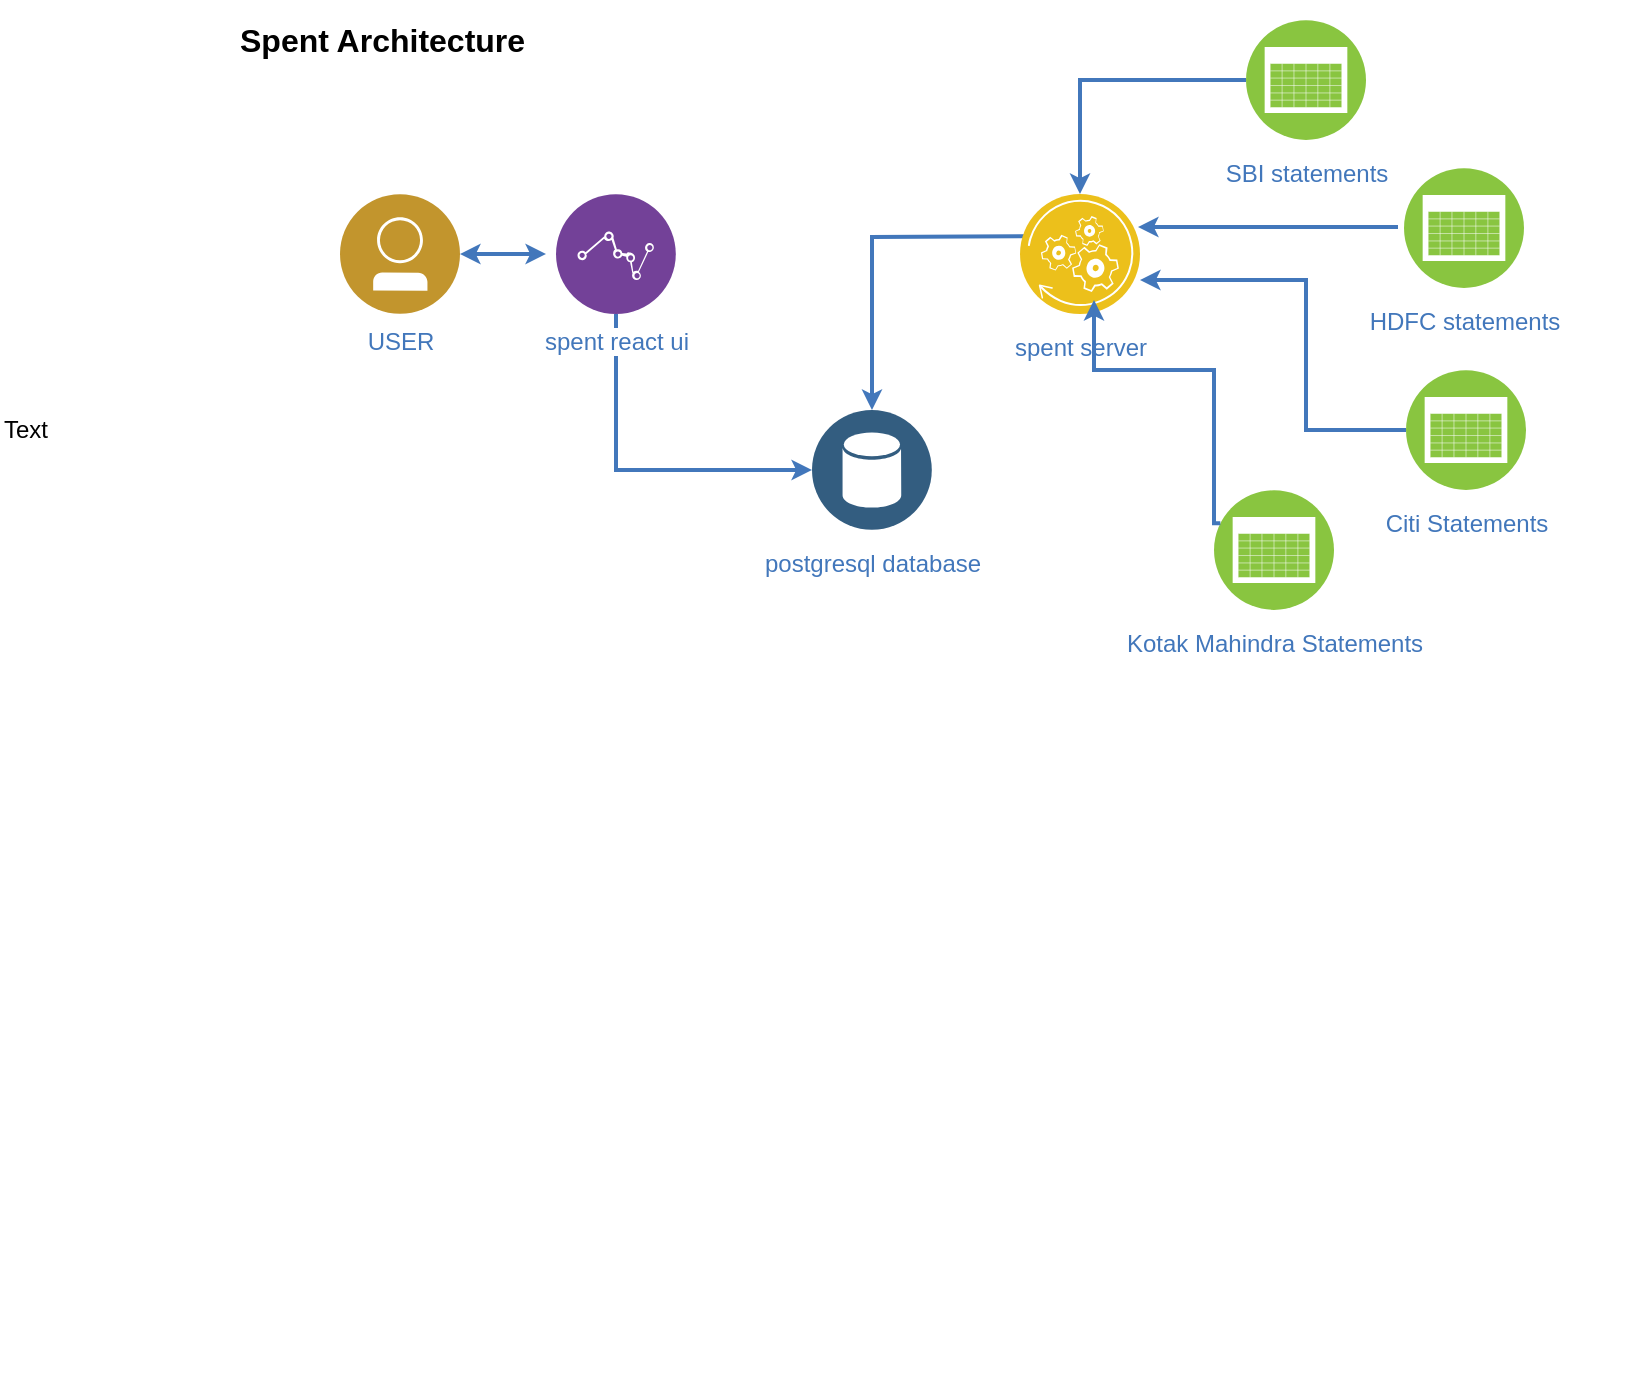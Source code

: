<mxfile version="10.6.8" type="device"><diagram id="2f404044-711c-603c-8f00-f6bb4c023d3c" name="Page-1"><mxGraphModel dx="875" dy="522" grid="1" gridSize="10" guides="1" tooltips="1" connect="1" arrows="1" fold="1" page="1" pageScale="1" pageWidth="1169" pageHeight="827" background="#ffffff" math="0" shadow="0"><root><mxCell id="0"/><mxCell id="1" parent="0"/><mxCell id="63" value="" style="swimlane;shadow=0;strokeColor=none;fillColor=#ffffff;fontColor=none;align=right;startSize=0;collapsible=0;noLabel=1;strokeWidth=3;swimlaneLine=0;" parent="1" vertex="1"><mxGeometry x="180" y="100" width="710" height="380" as="geometry"/></mxCell><mxCell id="242" style="edgeStyle=elbowEdgeStyle;rounded=0;elbow=vertical;html=1;exitX=0;exitY=0.5;entryX=0;entryY=0.5;labelBackgroundColor=#ffffff;startArrow=classic;startFill=1;startSize=4;endArrow=none;endFill=0;endSize=4;jettySize=auto;orthogonalLoop=1;strokeColor=#4277BB;strokeWidth=2;fontSize=12;fontColor=#4277BB;" parent="63" edge="1"><mxGeometry relative="1" as="geometry"><mxPoint x="220" y="690" as="sourcePoint"/><mxPoint x="220" y="690" as="targetPoint"/></mxGeometry></mxCell><mxCell id="279" style="edgeStyle=orthogonalEdgeStyle;rounded=0;html=1;labelBackgroundColor=#ffffff;startArrow=classic;startFill=1;startSize=4;endArrow=classic;endFill=1;endSize=4;jettySize=auto;orthogonalLoop=1;strokeColor=#4277BB;strokeWidth=2;fontSize=12;fontColor=#4277BB;" parent="63" source="243" edge="1"><mxGeometry relative="1" as="geometry"><mxPoint x="170" y="127" as="targetPoint"/></mxGeometry></mxCell><mxCell id="262" style="edgeStyle=orthogonalEdgeStyle;rounded=0;html=1;labelBackgroundColor=#ffffff;startArrow=none;startFill=0;startSize=4;endArrow=classic;endFill=1;endSize=4;jettySize=auto;orthogonalLoop=1;strokeColor=#4277BB;strokeWidth=2;fontSize=12;fontColor=#4277BB;verticalAlign=bottom;entryX=0.5;entryY=0;entryDx=0;entryDy=0;" parent="63" target="254" edge="1"><mxGeometry relative="1" as="geometry"><mxPoint x="437" y="118" as="sourcePoint"/><mxPoint x="437" y="226" as="targetPoint"/></mxGeometry></mxCell><mxCell id="270" style="edgeStyle=orthogonalEdgeStyle;rounded=0;html=1;labelBackgroundColor=#ffffff;startArrow=classic;startFill=1;startSize=4;endArrow=none;endFill=0;endSize=4;jettySize=auto;orthogonalLoop=1;strokeColor=#4277BB;strokeWidth=2;fontSize=12;fontColor=#4277BB;" parent="63" source="254" target="246" edge="1"><mxGeometry relative="1" as="geometry"><mxPoint x="255" y="176" as="targetPoint"/></mxGeometry></mxCell><mxCell id="102" value="&lt;font color=&quot;#000000&quot;&gt;Spent Architecture&lt;/font&gt;" style="text;html=1;align=left;verticalAlign=middle;fontColor=#4277BB;shadow=0;dashed=0;strokeColor=none;fillColor=none;labelBackgroundColor=none;fontStyle=1;fontSize=16;spacingLeft=5;" parent="63" vertex="1"><mxGeometry x="10" y="10" width="170" height="20" as="geometry"/></mxCell><mxCell id="243" value="USER" style="aspect=fixed;perimeter=ellipsePerimeter;html=1;align=center;shadow=0;dashed=0;image;image=img/lib/ibm/users/user.svg;labelBackgroundColor=#ffffff;strokeColor=#4277BB;strokeWidth=2;fillColor=none;gradientColor=none;fontSize=12;fontColor=#4277BB;" parent="63" vertex="1"><mxGeometry x="67" y="97.0" width="60" height="60" as="geometry"/></mxCell><mxCell id="246" value="spent react ui" style="aspect=fixed;perimeter=ellipsePerimeter;html=1;align=center;shadow=0;dashed=0;image;image=img/lib/ibm/analytics/data_repositories.svg;labelBackgroundColor=#ffffff;strokeColor=#4277BB;strokeWidth=2;fillColor=none;gradientColor=none;fontSize=12;fontColor=#4277BB;" parent="63" vertex="1"><mxGeometry x="175" y="97.0" width="60" height="60" as="geometry"/></mxCell><mxCell id="254" value="postgresql database" style="aspect=fixed;perimeter=ellipsePerimeter;html=1;align=center;shadow=0;dashed=0;image;image=img/lib/ibm/data/data_services.svg;labelBackgroundColor=#ffffff;strokeColor=#4277BB;strokeWidth=2;fillColor=none;gradientColor=none;fontSize=12;fontColor=#4277BB;spacingTop=3;" parent="63" vertex="1"><mxGeometry x="303" y="205" width="60" height="60" as="geometry"/></mxCell><mxCell id="RJO0gRaaNH-rRNTUzcK_-286" value="spent server" style="aspect=fixed;perimeter=ellipsePerimeter;html=1;align=center;shadow=0;dashed=0;fontColor=#4277BB;labelBackgroundColor=#ffffff;fontSize=12;spacingTop=3;image;image=img/lib/ibm/applications/api_polyglot_runtimes.svg;" vertex="1" parent="63"><mxGeometry x="407" y="97" width="60" height="60" as="geometry"/></mxCell><mxCell id="RJO0gRaaNH-rRNTUzcK_-293" value="SBI statements" style="aspect=fixed;perimeter=ellipsePerimeter;html=1;align=center;shadow=0;dashed=0;fontColor=#4277BB;labelBackgroundColor=#ffffff;fontSize=12;spacingTop=3;image;image=img/lib/ibm/infrastructure/event_feed.svg;" vertex="1" parent="63"><mxGeometry x="520" y="10" width="60" height="60" as="geometry"/></mxCell><mxCell id="RJO0gRaaNH-rRNTUzcK_-294" value="HDFC statements" style="aspect=fixed;perimeter=ellipsePerimeter;html=1;align=center;shadow=0;dashed=0;fontColor=#4277BB;labelBackgroundColor=#ffffff;fontSize=12;spacingTop=3;image;image=img/lib/ibm/infrastructure/event_feed.svg;" vertex="1" parent="63"><mxGeometry x="599" y="84" width="60" height="60" as="geometry"/></mxCell><mxCell id="RJO0gRaaNH-rRNTUzcK_-295" value="Citi Statements" style="aspect=fixed;perimeter=ellipsePerimeter;html=1;align=center;shadow=0;dashed=0;fontColor=#4277BB;labelBackgroundColor=#ffffff;fontSize=12;spacingTop=3;image;image=img/lib/ibm/infrastructure/event_feed.svg;" vertex="1" parent="63"><mxGeometry x="600" y="185" width="60" height="60" as="geometry"/></mxCell><mxCell id="RJO0gRaaNH-rRNTUzcK_-296" value="Kotak Mahindra Statements" style="aspect=fixed;perimeter=ellipsePerimeter;html=1;align=center;shadow=0;dashed=0;fontColor=#4277BB;labelBackgroundColor=#ffffff;fontSize=12;spacingTop=3;image;image=img/lib/ibm/infrastructure/event_feed.svg;" vertex="1" parent="63"><mxGeometry x="504" y="245" width="60" height="60" as="geometry"/></mxCell><mxCell id="RJO0gRaaNH-rRNTUzcK_-297" style="edgeStyle=orthogonalEdgeStyle;rounded=0;html=1;labelBackgroundColor=#ffffff;startArrow=none;startFill=0;startSize=4;endArrow=classic;endFill=1;endSize=4;jettySize=auto;orthogonalLoop=1;strokeColor=#4277BB;strokeWidth=2;fontSize=12;fontColor=#4277BB;verticalAlign=bottom;" edge="1" parent="63" source="RJO0gRaaNH-rRNTUzcK_-293" target="RJO0gRaaNH-rRNTUzcK_-286"><mxGeometry relative="1" as="geometry"><mxPoint x="447" y="128" as="sourcePoint"/><mxPoint x="447" y="236" as="targetPoint"/></mxGeometry></mxCell><mxCell id="RJO0gRaaNH-rRNTUzcK_-299" style="edgeStyle=orthogonalEdgeStyle;rounded=0;html=1;labelBackgroundColor=#ffffff;startArrow=none;startFill=0;startSize=4;endArrow=classic;endFill=1;endSize=4;jettySize=auto;orthogonalLoop=1;strokeColor=#4277BB;strokeWidth=2;fontSize=12;fontColor=#4277BB;verticalAlign=bottom;exitX=0;exitY=0.5;exitDx=0;exitDy=0;" edge="1" parent="63" source="RJO0gRaaNH-rRNTUzcK_-295"><mxGeometry relative="1" as="geometry"><mxPoint x="600" y="130" as="sourcePoint"/><mxPoint x="467" y="140" as="targetPoint"/><Array as="points"><mxPoint x="550" y="215"/><mxPoint x="550" y="140"/></Array></mxGeometry></mxCell><mxCell id="RJO0gRaaNH-rRNTUzcK_-300" style="edgeStyle=orthogonalEdgeStyle;rounded=0;html=1;labelBackgroundColor=#ffffff;startArrow=none;startFill=0;startSize=4;endArrow=classic;endFill=1;endSize=4;jettySize=auto;orthogonalLoop=1;strokeColor=#4277BB;strokeWidth=2;fontSize=12;fontColor=#4277BB;verticalAlign=bottom;exitX=0;exitY=0.25;exitDx=0;exitDy=0;" edge="1" parent="63" source="RJO0gRaaNH-rRNTUzcK_-296"><mxGeometry relative="1" as="geometry"><mxPoint x="561" y="185" as="sourcePoint"/><mxPoint x="444" y="150" as="targetPoint"/><Array as="points"><mxPoint x="504" y="262"/><mxPoint x="504" y="185"/><mxPoint x="444" y="185"/></Array></mxGeometry></mxCell><mxCell id="RJO0gRaaNH-rRNTUzcK_-292" value="Text" style="text;html=1;resizable=0;points=[];autosize=1;align=left;verticalAlign=top;spacingTop=-4;" vertex="1" parent="1"><mxGeometry x="77" y="305" width="40" height="20" as="geometry"/></mxCell><mxCell id="RJO0gRaaNH-rRNTUzcK_-298" style="edgeStyle=orthogonalEdgeStyle;rounded=0;html=1;labelBackgroundColor=#ffffff;startArrow=none;startFill=0;startSize=4;endArrow=classic;endFill=1;endSize=4;jettySize=auto;orthogonalLoop=1;strokeColor=#4277BB;strokeWidth=2;fontSize=12;fontColor=#4277BB;verticalAlign=bottom;" edge="1" parent="1"><mxGeometry relative="1" as="geometry"><mxPoint x="776" y="213.5" as="sourcePoint"/><mxPoint x="646" y="213.5" as="targetPoint"/><Array as="points"><mxPoint x="650" y="213.5"/></Array></mxGeometry></mxCell></root></mxGraphModel></diagram></mxfile>